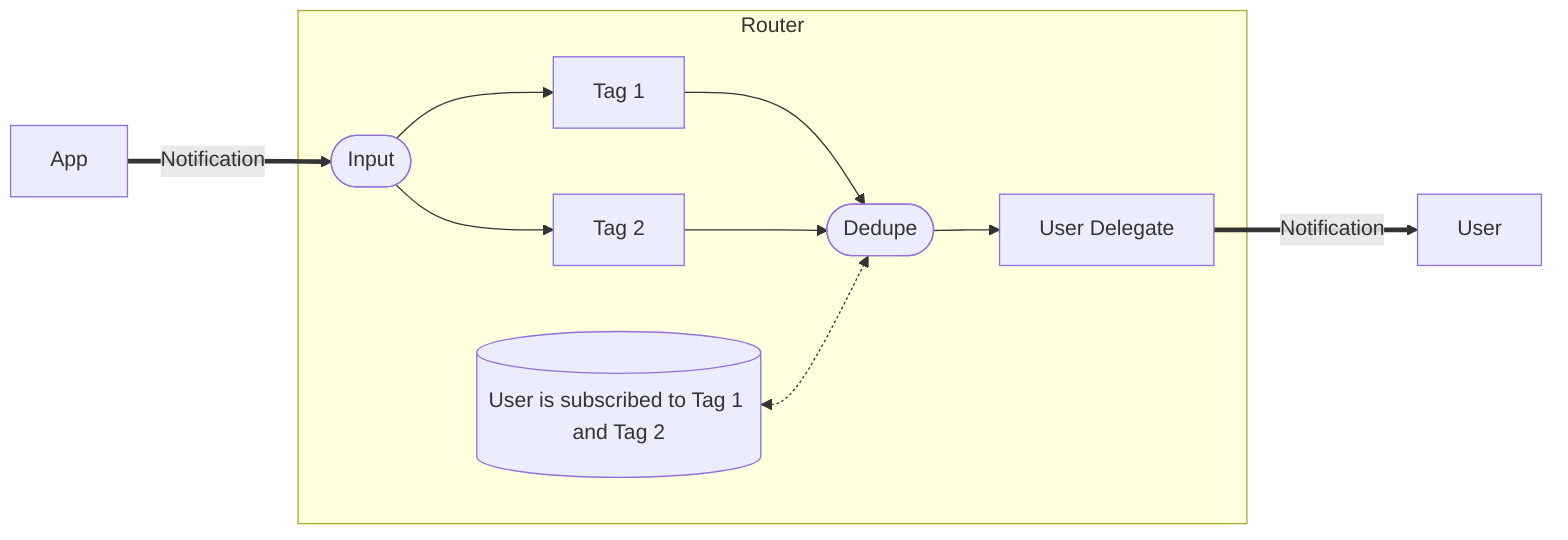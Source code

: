 flowchart LR
A[App] == Notification ==> I
subgraph R[Router]
  I([Input]) --> T1[Tag 1]
  I --> T2[Tag 2]
  T1 --> D([Dedupe])
  T2 --> D
  D --> UD[User Delegate]
  DB[(User is subscribed to Tag 1 and Tag 2)] <-.-> D
end
UD == Notification ==> U[User]